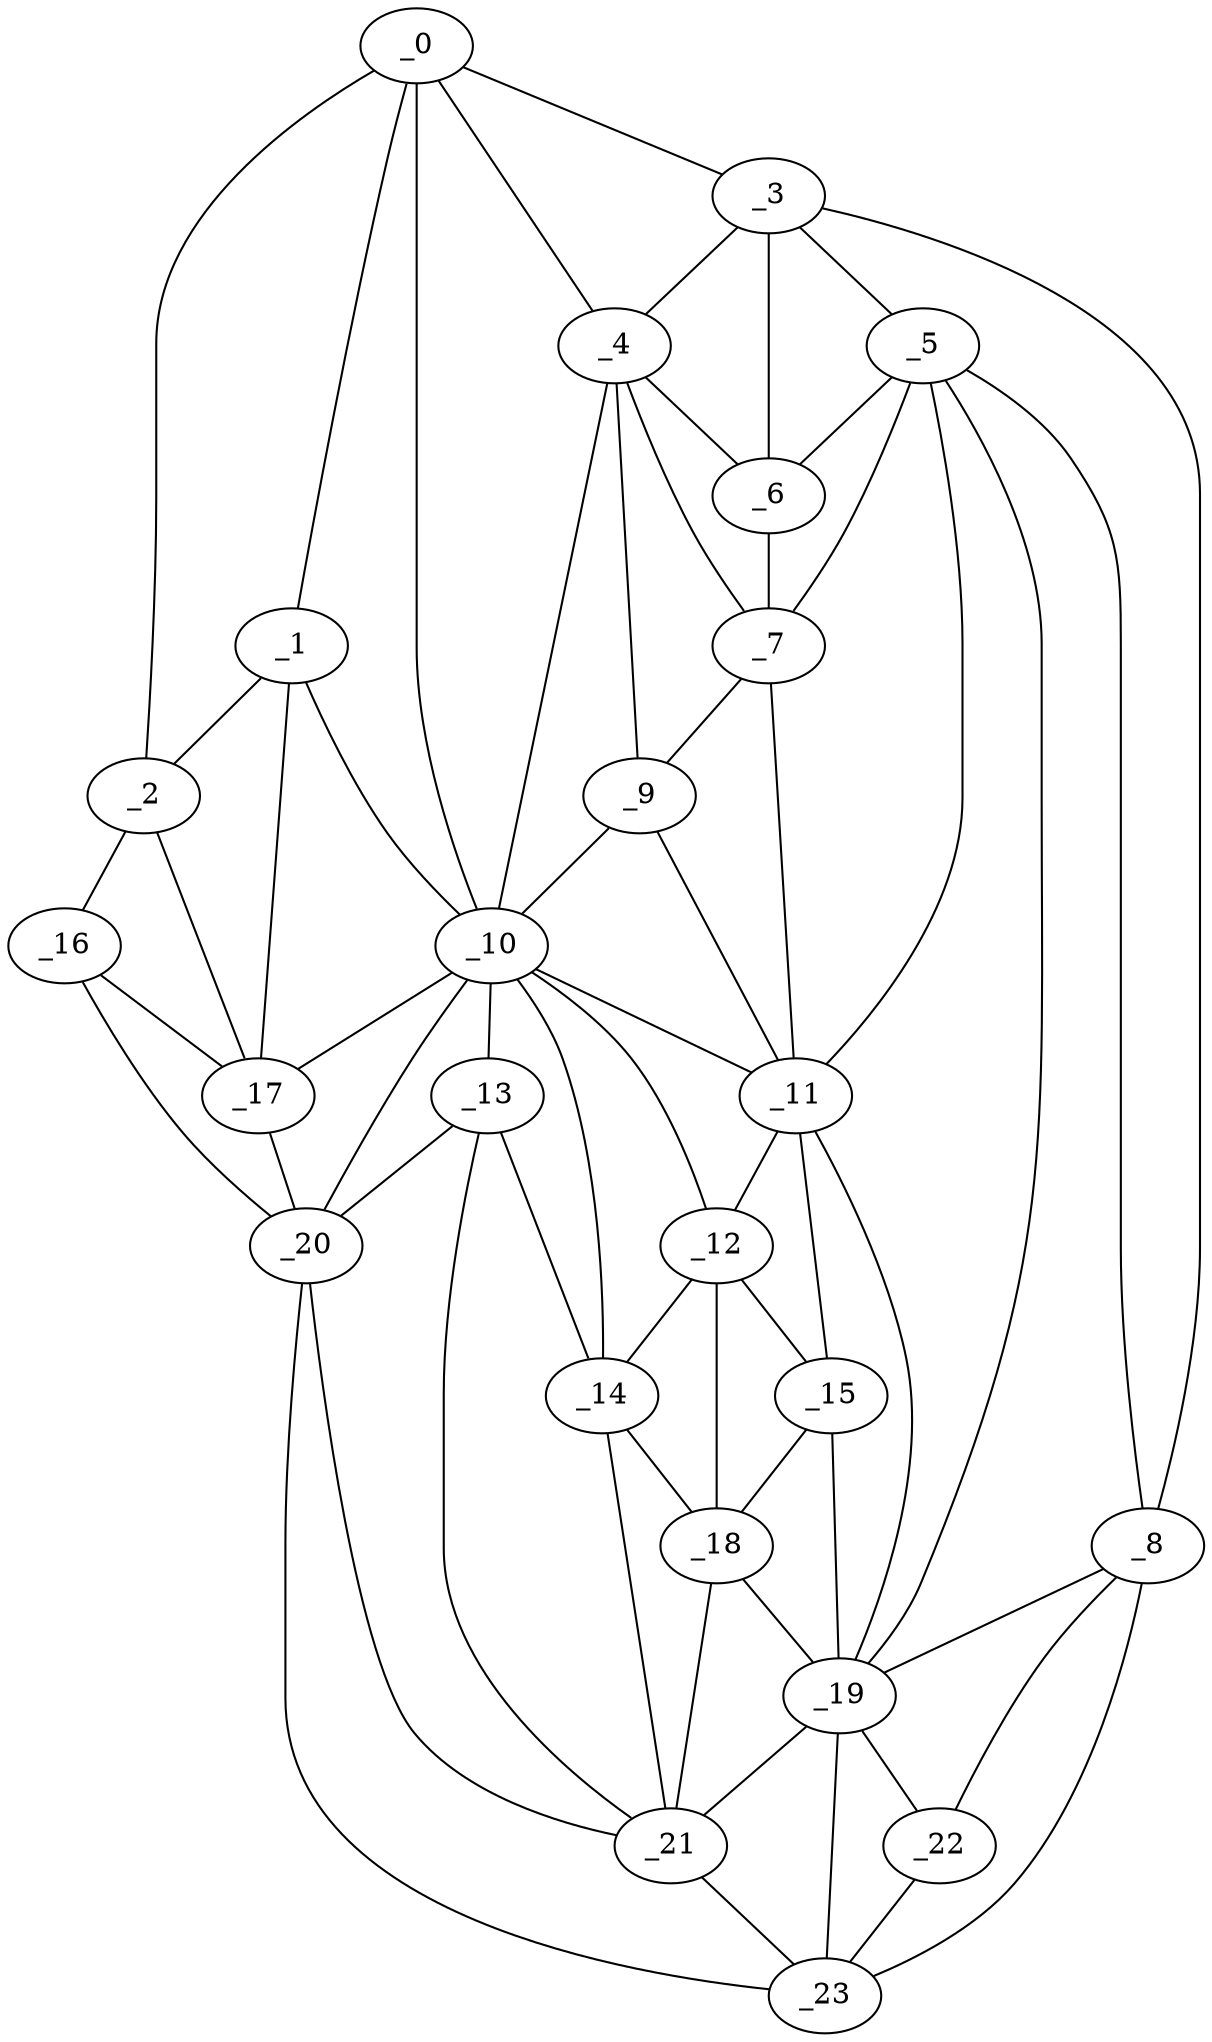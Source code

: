 graph "obj24__350.gxl" {
	_0	 [x=38,
		y=58];
	_1	 [x=41,
		y=29];
	_0 -- _1	 [valence=1];
	_2	 [x=42,
		y=8];
	_0 -- _2	 [valence=1];
	_3	 [x=46,
		y=80];
	_0 -- _3	 [valence=1];
	_4	 [x=48,
		y=71];
	_0 -- _4	 [valence=2];
	_10	 [x=74,
		y=61];
	_0 -- _10	 [valence=1];
	_1 -- _2	 [valence=2];
	_1 -- _10	 [valence=1];
	_17	 [x=89,
		y=28];
	_1 -- _17	 [valence=2];
	_16	 [x=89,
		y=8];
	_2 -- _16	 [valence=1];
	_2 -- _17	 [valence=2];
	_3 -- _4	 [valence=2];
	_5	 [x=57,
		y=81];
	_3 -- _5	 [valence=2];
	_6	 [x=58,
		y=76];
	_3 -- _6	 [valence=2];
	_8	 [x=64,
		y=125];
	_3 -- _8	 [valence=1];
	_4 -- _6	 [valence=1];
	_7	 [x=62,
		y=74];
	_4 -- _7	 [valence=1];
	_9	 [x=66,
		y=71];
	_4 -- _9	 [valence=2];
	_4 -- _10	 [valence=2];
	_5 -- _6	 [valence=1];
	_5 -- _7	 [valence=1];
	_5 -- _8	 [valence=2];
	_11	 [x=74,
		y=75];
	_5 -- _11	 [valence=2];
	_19	 [x=92,
		y=92];
	_5 -- _19	 [valence=2];
	_6 -- _7	 [valence=2];
	_7 -- _9	 [valence=2];
	_7 -- _11	 [valence=1];
	_8 -- _19	 [valence=2];
	_22	 [x=93,
		y=110];
	_8 -- _22	 [valence=1];
	_23	 [x=94,
		y=118];
	_8 -- _23	 [valence=1];
	_9 -- _10	 [valence=1];
	_9 -- _11	 [valence=1];
	_10 -- _11	 [valence=2];
	_12	 [x=84,
		y=73];
	_10 -- _12	 [valence=2];
	_13	 [x=86,
		y=60];
	_10 -- _13	 [valence=1];
	_14	 [x=88,
		y=68];
	_10 -- _14	 [valence=2];
	_10 -- _17	 [valence=2];
	_20	 [x=93,
		y=48];
	_10 -- _20	 [valence=2];
	_11 -- _12	 [valence=1];
	_15	 [x=88,
		y=78];
	_11 -- _15	 [valence=1];
	_11 -- _19	 [valence=1];
	_12 -- _14	 [valence=1];
	_12 -- _15	 [valence=2];
	_18	 [x=91,
		y=70];
	_12 -- _18	 [valence=1];
	_13 -- _14	 [valence=1];
	_13 -- _20	 [valence=2];
	_21	 [x=93,
		y=56];
	_13 -- _21	 [valence=2];
	_14 -- _18	 [valence=1];
	_14 -- _21	 [valence=2];
	_15 -- _18	 [valence=1];
	_15 -- _19	 [valence=2];
	_16 -- _17	 [valence=2];
	_16 -- _20	 [valence=1];
	_17 -- _20	 [valence=1];
	_18 -- _19	 [valence=2];
	_18 -- _21	 [valence=2];
	_19 -- _21	 [valence=1];
	_19 -- _22	 [valence=2];
	_19 -- _23	 [valence=2];
	_20 -- _21	 [valence=1];
	_20 -- _23	 [valence=1];
	_21 -- _23	 [valence=2];
	_22 -- _23	 [valence=2];
}

